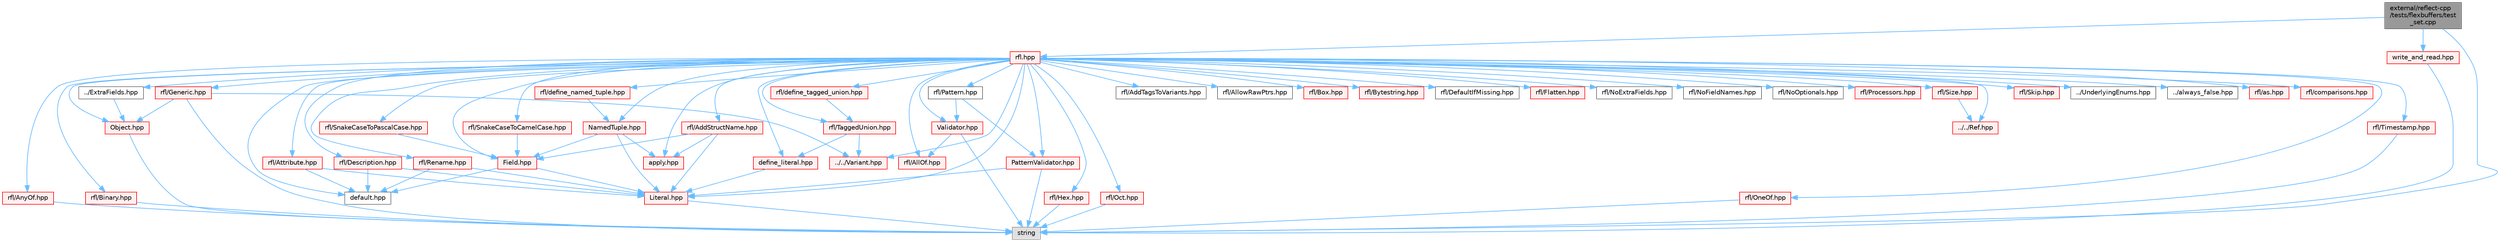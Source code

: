 digraph "external/reflect-cpp/tests/flexbuffers/test_set.cpp"
{
 // LATEX_PDF_SIZE
  bgcolor="transparent";
  edge [fontname=Helvetica,fontsize=10,labelfontname=Helvetica,labelfontsize=10];
  node [fontname=Helvetica,fontsize=10,shape=box,height=0.2,width=0.4];
  Node1 [id="Node000001",label="external/reflect-cpp\l/tests/flexbuffers/test\l_set.cpp",height=0.2,width=0.4,color="gray40", fillcolor="grey60", style="filled", fontcolor="black",tooltip=" "];
  Node1 -> Node2 [id="edge91_Node000001_Node000002",color="steelblue1",style="solid",tooltip=" "];
  Node2 [id="Node000002",label="rfl.hpp",height=0.2,width=0.4,color="red", fillcolor="#FFF0F0", style="filled",URL="$rfl_8hpp.html",tooltip=" "];
  Node2 -> Node3 [id="edge92_Node000002_Node000003",color="steelblue1",style="solid",tooltip=" "];
  Node3 [id="Node000003",label="rfl/AddStructName.hpp",height=0.2,width=0.4,color="red", fillcolor="#FFF0F0", style="filled",URL="$_add_struct_name_8hpp.html",tooltip=" "];
  Node3 -> Node5 [id="edge93_Node000003_Node000005",color="steelblue1",style="solid",tooltip=" "];
  Node5 [id="Node000005",label="Field.hpp",height=0.2,width=0.4,color="red", fillcolor="#FFF0F0", style="filled",URL="$_field_8hpp.html",tooltip=" "];
  Node5 -> Node10 [id="edge94_Node000005_Node000010",color="steelblue1",style="solid",tooltip=" "];
  Node10 [id="Node000010",label="Literal.hpp",height=0.2,width=0.4,color="red", fillcolor="#FFF0F0", style="filled",URL="$_literal_8hpp.html",tooltip=" "];
  Node10 -> Node14 [id="edge95_Node000010_Node000014",color="steelblue1",style="solid",tooltip=" "];
  Node14 [id="Node000014",label="string",height=0.2,width=0.4,color="grey60", fillcolor="#E0E0E0", style="filled",tooltip=" "];
  Node5 -> Node32 [id="edge96_Node000005_Node000032",color="steelblue1",style="solid",tooltip=" "];
  Node32 [id="Node000032",label="default.hpp",height=0.2,width=0.4,color="grey40", fillcolor="white", style="filled",URL="$default_8hpp.html",tooltip=" "];
  Node3 -> Node10 [id="edge97_Node000003_Node000010",color="steelblue1",style="solid",tooltip=" "];
  Node3 -> Node37 [id="edge98_Node000003_Node000037",color="steelblue1",style="solid",tooltip=" "];
  Node37 [id="Node000037",label="apply.hpp",height=0.2,width=0.4,color="red", fillcolor="#FFF0F0", style="filled",URL="$apply_8hpp.html",tooltip=" "];
  Node2 -> Node54 [id="edge99_Node000002_Node000054",color="steelblue1",style="solid",tooltip=" "];
  Node54 [id="Node000054",label="rfl/AddTagsToVariants.hpp",height=0.2,width=0.4,color="grey40", fillcolor="white", style="filled",URL="$_add_tags_to_variants_8hpp.html",tooltip=" "];
  Node2 -> Node55 [id="edge100_Node000002_Node000055",color="steelblue1",style="solid",tooltip=" "];
  Node55 [id="Node000055",label="rfl/AllOf.hpp",height=0.2,width=0.4,color="red", fillcolor="#FFF0F0", style="filled",URL="$_all_of_8hpp.html",tooltip=" "];
  Node2 -> Node64 [id="edge101_Node000002_Node000064",color="steelblue1",style="solid",tooltip=" "];
  Node64 [id="Node000064",label="rfl/AllowRawPtrs.hpp",height=0.2,width=0.4,color="grey40", fillcolor="white", style="filled",URL="$_allow_raw_ptrs_8hpp.html",tooltip=" "];
  Node2 -> Node65 [id="edge102_Node000002_Node000065",color="steelblue1",style="solid",tooltip=" "];
  Node65 [id="Node000065",label="rfl/AnyOf.hpp",height=0.2,width=0.4,color="red", fillcolor="#FFF0F0", style="filled",URL="$_any_of_8hpp.html",tooltip=" "];
  Node65 -> Node14 [id="edge103_Node000065_Node000014",color="steelblue1",style="solid",tooltip=" "];
  Node2 -> Node67 [id="edge104_Node000002_Node000067",color="steelblue1",style="solid",tooltip=" "];
  Node67 [id="Node000067",label="rfl/Attribute.hpp",height=0.2,width=0.4,color="red", fillcolor="#FFF0F0", style="filled",URL="$_attribute_8hpp.html",tooltip=" "];
  Node67 -> Node10 [id="edge105_Node000067_Node000010",color="steelblue1",style="solid",tooltip=" "];
  Node67 -> Node32 [id="edge106_Node000067_Node000032",color="steelblue1",style="solid",tooltip=" "];
  Node2 -> Node68 [id="edge107_Node000002_Node000068",color="steelblue1",style="solid",tooltip=" "];
  Node68 [id="Node000068",label="rfl/Binary.hpp",height=0.2,width=0.4,color="red", fillcolor="#FFF0F0", style="filled",URL="$_binary_8hpp.html",tooltip=" "];
  Node68 -> Node14 [id="edge108_Node000068_Node000014",color="steelblue1",style="solid",tooltip=" "];
  Node2 -> Node70 [id="edge109_Node000002_Node000070",color="steelblue1",style="solid",tooltip=" "];
  Node70 [id="Node000070",label="rfl/Box.hpp",height=0.2,width=0.4,color="red", fillcolor="#FFF0F0", style="filled",URL="$_box_8hpp.html",tooltip=" "];
  Node2 -> Node71 [id="edge110_Node000002_Node000071",color="steelblue1",style="solid",tooltip=" "];
  Node71 [id="Node000071",label="rfl/Bytestring.hpp",height=0.2,width=0.4,color="red", fillcolor="#FFF0F0", style="filled",URL="$_bytestring_8hpp.html",tooltip=" "];
  Node2 -> Node72 [id="edge111_Node000002_Node000072",color="steelblue1",style="solid",tooltip=" "];
  Node72 [id="Node000072",label="rfl/DefaultIfMissing.hpp",height=0.2,width=0.4,color="grey40", fillcolor="white", style="filled",URL="$_default_if_missing_8hpp.html",tooltip=" "];
  Node2 -> Node73 [id="edge112_Node000002_Node000073",color="steelblue1",style="solid",tooltip=" "];
  Node73 [id="Node000073",label="rfl/Description.hpp",height=0.2,width=0.4,color="red", fillcolor="#FFF0F0", style="filled",URL="$_description_8hpp.html",tooltip=" "];
  Node73 -> Node10 [id="edge113_Node000073_Node000010",color="steelblue1",style="solid",tooltip=" "];
  Node73 -> Node32 [id="edge114_Node000073_Node000032",color="steelblue1",style="solid",tooltip=" "];
  Node2 -> Node48 [id="edge115_Node000002_Node000048",color="steelblue1",style="solid",tooltip=" "];
  Node48 [id="Node000048",label="../ExtraFields.hpp",height=0.2,width=0.4,color="grey40", fillcolor="white", style="filled",URL="$_extra_fields_8hpp.html",tooltip=" "];
  Node48 -> Node49 [id="edge116_Node000048_Node000049",color="steelblue1",style="solid",tooltip=" "];
  Node49 [id="Node000049",label="Object.hpp",height=0.2,width=0.4,color="red", fillcolor="#FFF0F0", style="filled",URL="$_object_8hpp.html",tooltip=" "];
  Node49 -> Node14 [id="edge117_Node000049_Node000014",color="steelblue1",style="solid",tooltip=" "];
  Node2 -> Node5 [id="edge118_Node000002_Node000005",color="steelblue1",style="solid",tooltip=" "];
  Node2 -> Node74 [id="edge119_Node000002_Node000074",color="steelblue1",style="solid",tooltip=" "];
  Node74 [id="Node000074",label="rfl/Flatten.hpp",height=0.2,width=0.4,color="red", fillcolor="#FFF0F0", style="filled",URL="$_flatten_8hpp.html",tooltip=" "];
  Node2 -> Node75 [id="edge120_Node000002_Node000075",color="steelblue1",style="solid",tooltip=" "];
  Node75 [id="Node000075",label="rfl/Generic.hpp",height=0.2,width=0.4,color="red", fillcolor="#FFF0F0", style="filled",URL="$_generic_8hpp.html",tooltip=" "];
  Node75 -> Node14 [id="edge121_Node000075_Node000014",color="steelblue1",style="solid",tooltip=" "];
  Node75 -> Node49 [id="edge122_Node000075_Node000049",color="steelblue1",style="solid",tooltip=" "];
  Node75 -> Node59 [id="edge123_Node000075_Node000059",color="steelblue1",style="solid",tooltip=" "];
  Node59 [id="Node000059",label="../../Variant.hpp",height=0.2,width=0.4,color="red", fillcolor="#FFF0F0", style="filled",URL="$_variant_8hpp.html",tooltip=" "];
  Node2 -> Node77 [id="edge124_Node000002_Node000077",color="steelblue1",style="solid",tooltip=" "];
  Node77 [id="Node000077",label="rfl/Hex.hpp",height=0.2,width=0.4,color="red", fillcolor="#FFF0F0", style="filled",URL="$_hex_8hpp.html",tooltip=" "];
  Node77 -> Node14 [id="edge125_Node000077_Node000014",color="steelblue1",style="solid",tooltip=" "];
  Node2 -> Node10 [id="edge126_Node000002_Node000010",color="steelblue1",style="solid",tooltip=" "];
  Node2 -> Node42 [id="edge127_Node000002_Node000042",color="steelblue1",style="solid",tooltip=" "];
  Node42 [id="Node000042",label="NamedTuple.hpp",height=0.2,width=0.4,color="red", fillcolor="#FFF0F0", style="filled",URL="$_named_tuple_8hpp.html",tooltip=" "];
  Node42 -> Node5 [id="edge128_Node000042_Node000005",color="steelblue1",style="solid",tooltip=" "];
  Node42 -> Node10 [id="edge129_Node000042_Node000010",color="steelblue1",style="solid",tooltip=" "];
  Node42 -> Node37 [id="edge130_Node000042_Node000037",color="steelblue1",style="solid",tooltip=" "];
  Node2 -> Node78 [id="edge131_Node000002_Node000078",color="steelblue1",style="solid",tooltip=" "];
  Node78 [id="Node000078",label="rfl/NoExtraFields.hpp",height=0.2,width=0.4,color="grey40", fillcolor="white", style="filled",URL="$_no_extra_fields_8hpp.html",tooltip=" "];
  Node2 -> Node79 [id="edge132_Node000002_Node000079",color="steelblue1",style="solid",tooltip=" "];
  Node79 [id="Node000079",label="rfl/NoFieldNames.hpp",height=0.2,width=0.4,color="grey40", fillcolor="white", style="filled",URL="$_no_field_names_8hpp.html",tooltip=" "];
  Node2 -> Node80 [id="edge133_Node000002_Node000080",color="steelblue1",style="solid",tooltip=" "];
  Node80 [id="Node000080",label="rfl/NoOptionals.hpp",height=0.2,width=0.4,color="grey40", fillcolor="white", style="filled",URL="$_no_optionals_8hpp.html",tooltip=" "];
  Node2 -> Node49 [id="edge134_Node000002_Node000049",color="steelblue1",style="solid",tooltip=" "];
  Node2 -> Node81 [id="edge135_Node000002_Node000081",color="steelblue1",style="solid",tooltip=" "];
  Node81 [id="Node000081",label="rfl/Oct.hpp",height=0.2,width=0.4,color="red", fillcolor="#FFF0F0", style="filled",URL="$_oct_8hpp.html",tooltip=" "];
  Node81 -> Node14 [id="edge136_Node000081_Node000014",color="steelblue1",style="solid",tooltip=" "];
  Node2 -> Node83 [id="edge137_Node000002_Node000083",color="steelblue1",style="solid",tooltip=" "];
  Node83 [id="Node000083",label="rfl/OneOf.hpp",height=0.2,width=0.4,color="red", fillcolor="#FFF0F0", style="filled",URL="$_one_of_8hpp.html",tooltip=" "];
  Node83 -> Node14 [id="edge138_Node000083_Node000014",color="steelblue1",style="solid",tooltip=" "];
  Node2 -> Node84 [id="edge139_Node000002_Node000084",color="steelblue1",style="solid",tooltip=" "];
  Node84 [id="Node000084",label="rfl/Pattern.hpp",height=0.2,width=0.4,color="grey40", fillcolor="white", style="filled",URL="$_pattern_8hpp.html",tooltip=" "];
  Node84 -> Node85 [id="edge140_Node000084_Node000085",color="steelblue1",style="solid",tooltip=" "];
  Node85 [id="Node000085",label="PatternValidator.hpp",height=0.2,width=0.4,color="red", fillcolor="#FFF0F0", style="filled",URL="$_pattern_validator_8hpp.html",tooltip=" "];
  Node85 -> Node14 [id="edge141_Node000085_Node000014",color="steelblue1",style="solid",tooltip=" "];
  Node85 -> Node10 [id="edge142_Node000085_Node000010",color="steelblue1",style="solid",tooltip=" "];
  Node84 -> Node89 [id="edge143_Node000084_Node000089",color="steelblue1",style="solid",tooltip=" "];
  Node89 [id="Node000089",label="Validator.hpp",height=0.2,width=0.4,color="red", fillcolor="#FFF0F0", style="filled",URL="$_validator_8hpp.html",tooltip=" "];
  Node89 -> Node14 [id="edge144_Node000089_Node000014",color="steelblue1",style="solid",tooltip=" "];
  Node89 -> Node55 [id="edge145_Node000089_Node000055",color="steelblue1",style="solid",tooltip=" "];
  Node2 -> Node85 [id="edge146_Node000002_Node000085",color="steelblue1",style="solid",tooltip=" "];
  Node2 -> Node91 [id="edge147_Node000002_Node000091",color="steelblue1",style="solid",tooltip=" "];
  Node91 [id="Node000091",label="rfl/Processors.hpp",height=0.2,width=0.4,color="red", fillcolor="#FFF0F0", style="filled",URL="$_processors_8hpp.html",tooltip=" "];
  Node2 -> Node58 [id="edge148_Node000002_Node000058",color="steelblue1",style="solid",tooltip=" "];
  Node58 [id="Node000058",label="../../Ref.hpp",height=0.2,width=0.4,color="red", fillcolor="#FFF0F0", style="filled",URL="$_ref_8hpp.html",tooltip=" "];
  Node2 -> Node100 [id="edge149_Node000002_Node000100",color="steelblue1",style="solid",tooltip=" "];
  Node100 [id="Node000100",label="rfl/Rename.hpp",height=0.2,width=0.4,color="red", fillcolor="#FFF0F0", style="filled",URL="$_rename_8hpp.html",tooltip=" "];
  Node100 -> Node10 [id="edge150_Node000100_Node000010",color="steelblue1",style="solid",tooltip=" "];
  Node100 -> Node32 [id="edge151_Node000100_Node000032",color="steelblue1",style="solid",tooltip=" "];
  Node2 -> Node101 [id="edge152_Node000002_Node000101",color="steelblue1",style="solid",tooltip=" "];
  Node101 [id="Node000101",label="rfl/Size.hpp",height=0.2,width=0.4,color="red", fillcolor="#FFF0F0", style="filled",URL="$_size_8hpp.html",tooltip=" "];
  Node101 -> Node58 [id="edge153_Node000101_Node000058",color="steelblue1",style="solid",tooltip=" "];
  Node2 -> Node102 [id="edge154_Node000002_Node000102",color="steelblue1",style="solid",tooltip=" "];
  Node102 [id="Node000102",label="rfl/Skip.hpp",height=0.2,width=0.4,color="red", fillcolor="#FFF0F0", style="filled",URL="$_skip_8hpp.html",tooltip=" "];
  Node2 -> Node104 [id="edge155_Node000002_Node000104",color="steelblue1",style="solid",tooltip=" "];
  Node104 [id="Node000104",label="rfl/SnakeCaseToCamelCase.hpp",height=0.2,width=0.4,color="red", fillcolor="#FFF0F0", style="filled",URL="$_snake_case_to_camel_case_8hpp.html",tooltip=" "];
  Node104 -> Node5 [id="edge156_Node000104_Node000005",color="steelblue1",style="solid",tooltip=" "];
  Node2 -> Node107 [id="edge157_Node000002_Node000107",color="steelblue1",style="solid",tooltip=" "];
  Node107 [id="Node000107",label="rfl/SnakeCaseToPascalCase.hpp",height=0.2,width=0.4,color="red", fillcolor="#FFF0F0", style="filled",URL="$_snake_case_to_pascal_case_8hpp.html",tooltip=" "];
  Node107 -> Node5 [id="edge158_Node000107_Node000005",color="steelblue1",style="solid",tooltip=" "];
  Node2 -> Node108 [id="edge159_Node000002_Node000108",color="steelblue1",style="solid",tooltip=" "];
  Node108 [id="Node000108",label="rfl/TaggedUnion.hpp",height=0.2,width=0.4,color="red", fillcolor="#FFF0F0", style="filled",URL="$_tagged_union_8hpp.html",tooltip=" "];
  Node108 -> Node59 [id="edge160_Node000108_Node000059",color="steelblue1",style="solid",tooltip=" "];
  Node108 -> Node109 [id="edge161_Node000108_Node000109",color="steelblue1",style="solid",tooltip=" "];
  Node109 [id="Node000109",label="define_literal.hpp",height=0.2,width=0.4,color="red", fillcolor="#FFF0F0", style="filled",URL="$define__literal_8hpp.html",tooltip=" "];
  Node109 -> Node10 [id="edge162_Node000109_Node000010",color="steelblue1",style="solid",tooltip=" "];
  Node2 -> Node150 [id="edge163_Node000002_Node000150",color="steelblue1",style="solid",tooltip=" "];
  Node150 [id="Node000150",label="rfl/Timestamp.hpp",height=0.2,width=0.4,color="red", fillcolor="#FFF0F0", style="filled",URL="$_timestamp_8hpp.html",tooltip=" "];
  Node150 -> Node14 [id="edge164_Node000150_Node000014",color="steelblue1",style="solid",tooltip=" "];
  Node2 -> Node99 [id="edge165_Node000002_Node000099",color="steelblue1",style="solid",tooltip=" "];
  Node99 [id="Node000099",label="../UnderlyingEnums.hpp",height=0.2,width=0.4,color="grey40", fillcolor="white", style="filled",URL="$_underlying_enums_8hpp.html",tooltip=" "];
  Node2 -> Node89 [id="edge166_Node000002_Node000089",color="steelblue1",style="solid",tooltip=" "];
  Node2 -> Node59 [id="edge167_Node000002_Node000059",color="steelblue1",style="solid",tooltip=" "];
  Node2 -> Node116 [id="edge168_Node000002_Node000116",color="steelblue1",style="solid",tooltip=" "];
  Node116 [id="Node000116",label="../always_false.hpp",height=0.2,width=0.4,color="grey40", fillcolor="white", style="filled",URL="$always__false_8hpp.html",tooltip=" "];
  Node2 -> Node37 [id="edge169_Node000002_Node000037",color="steelblue1",style="solid",tooltip=" "];
  Node2 -> Node153 [id="edge170_Node000002_Node000153",color="steelblue1",style="solid",tooltip=" "];
  Node153 [id="Node000153",label="rfl/as.hpp",height=0.2,width=0.4,color="red", fillcolor="#FFF0F0", style="filled",URL="$as_8hpp.html",tooltip=" "];
  Node2 -> Node163 [id="edge171_Node000002_Node000163",color="steelblue1",style="solid",tooltip=" "];
  Node163 [id="Node000163",label="rfl/comparisons.hpp",height=0.2,width=0.4,color="red", fillcolor="#FFF0F0", style="filled",URL="$comparisons_8hpp.html",tooltip=" "];
  Node2 -> Node32 [id="edge172_Node000002_Node000032",color="steelblue1",style="solid",tooltip=" "];
  Node2 -> Node109 [id="edge173_Node000002_Node000109",color="steelblue1",style="solid",tooltip=" "];
  Node2 -> Node164 [id="edge174_Node000002_Node000164",color="steelblue1",style="solid",tooltip=" "];
  Node164 [id="Node000164",label="rfl/define_named_tuple.hpp",height=0.2,width=0.4,color="red", fillcolor="#FFF0F0", style="filled",URL="$define__named__tuple_8hpp.html",tooltip=" "];
  Node164 -> Node42 [id="edge175_Node000164_Node000042",color="steelblue1",style="solid",tooltip=" "];
  Node2 -> Node166 [id="edge176_Node000002_Node000166",color="steelblue1",style="solid",tooltip=" "];
  Node166 [id="Node000166",label="rfl/define_tagged_union.hpp",height=0.2,width=0.4,color="red", fillcolor="#FFF0F0", style="filled",URL="$define__tagged__union_8hpp.html",tooltip=" "];
  Node166 -> Node108 [id="edge177_Node000166_Node000108",color="steelblue1",style="solid",tooltip=" "];
  Node1 -> Node14 [id="edge178_Node000001_Node000014",color="steelblue1",style="solid",tooltip=" "];
  Node1 -> Node296 [id="edge179_Node000001_Node000296",color="steelblue1",style="solid",tooltip=" "];
  Node296 [id="Node000296",label="write_and_read.hpp",height=0.2,width=0.4,color="red", fillcolor="#FFF0F0", style="filled",URL="$flexbuffers_2write__and__read_8hpp.html",tooltip=" "];
  Node296 -> Node14 [id="edge180_Node000296_Node000014",color="steelblue1",style="solid",tooltip=" "];
}
